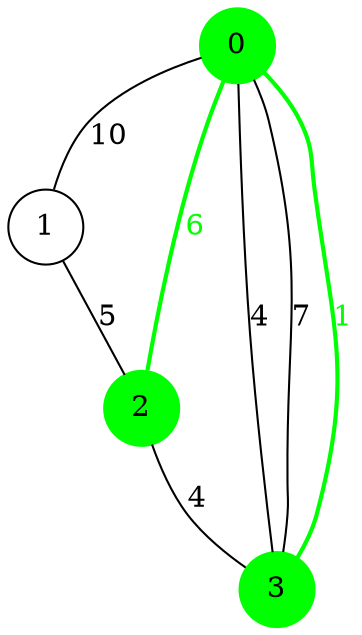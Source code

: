 graph G {
0 [status=on, style=filled, color=green, Country="United States", pos="50,50!", Longitude=50, label=0, shape=circle, Internal=1, Latitude=50, type=green, id=0];
1 [status=on, style="", color="", Country="United States", pos="50,100!", Longitude=50, label=1, shape=circle, Internal=1, Latitude=100, type=normal, id=1];
2 [status=on, style=filled, color=green, Country="United States", pos="100,100!", Longitude=100, label=2, shape=circle, Internal=1, Latitude=100, type=green, id=2];
3 [status=on, style=filled, color=green, Country="United States", pos="100,50!", Longitude=100, label=3, shape=circle, Internal=1, Latitude=50, type=green, id=3];
0 -- 1  [status=on, LinkLabel="NY-CH", capacity=10, key=0, color=black, type=normal, LinkNote=c, label=10];
0 -- 2  [style=bold, color=green, label=6, key=0, demand=6, fontcolor=green, type=green];
0 -- 3  [status=on, LinkLabel="SE-NY", capacity=4, key=0, color=black, type=normal, LinkNote=c, label=4];
0 -- 3  [status=on, LinkLabel="NY-SE", capacity=7, key=1, color=black, type=normal, LinkNote=c, label=7];
0 -- 3  [style=bold, color=green, label=1, key=2, demand=1, fontcolor=green, type=green];
1 -- 2  [status=on, LinkLabel="CH-DC", capacity=5, key=0, color=black, type=normal, LinkNote=c, label=5];
2 -- 3  [status=on, LinkLabel="DC-SE", capacity=4, key=0, color=black, type=normal, LinkNote=c, label=4];
}
